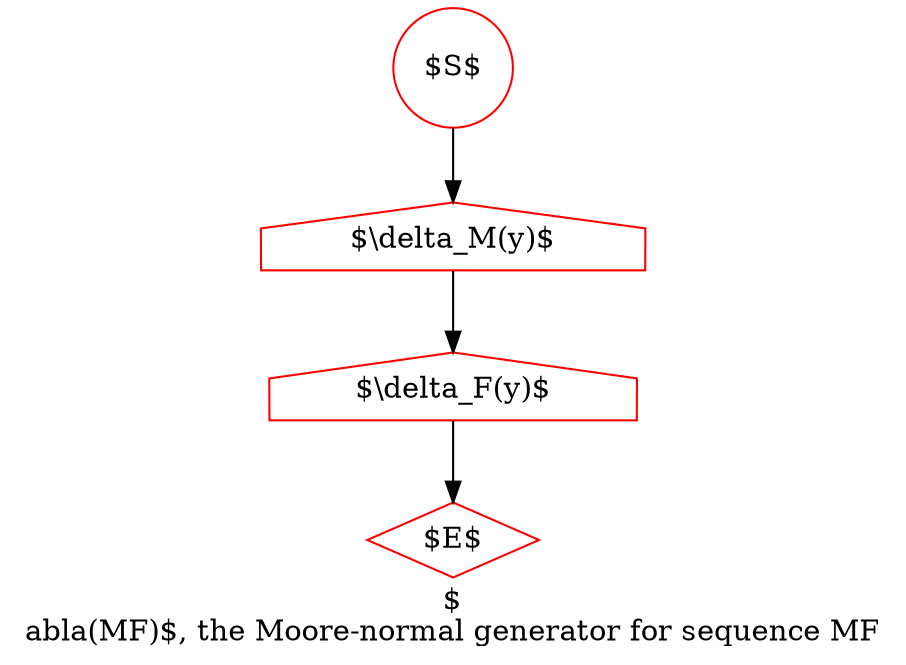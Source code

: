 digraph G {
    S [label="$S$", shape=circle, color=red];
    E [label="$E$", shape=diamond, color=red];

    I1 [label="$\\delta_M(y)$", shape=house, color=red];
    I2 [label="$\\delta_F(y)$", shape=house, color=red];

S->I1->I2->E;

    label="$\nabla(MF)$, the Moore-normal generator for sequence MF";
}

